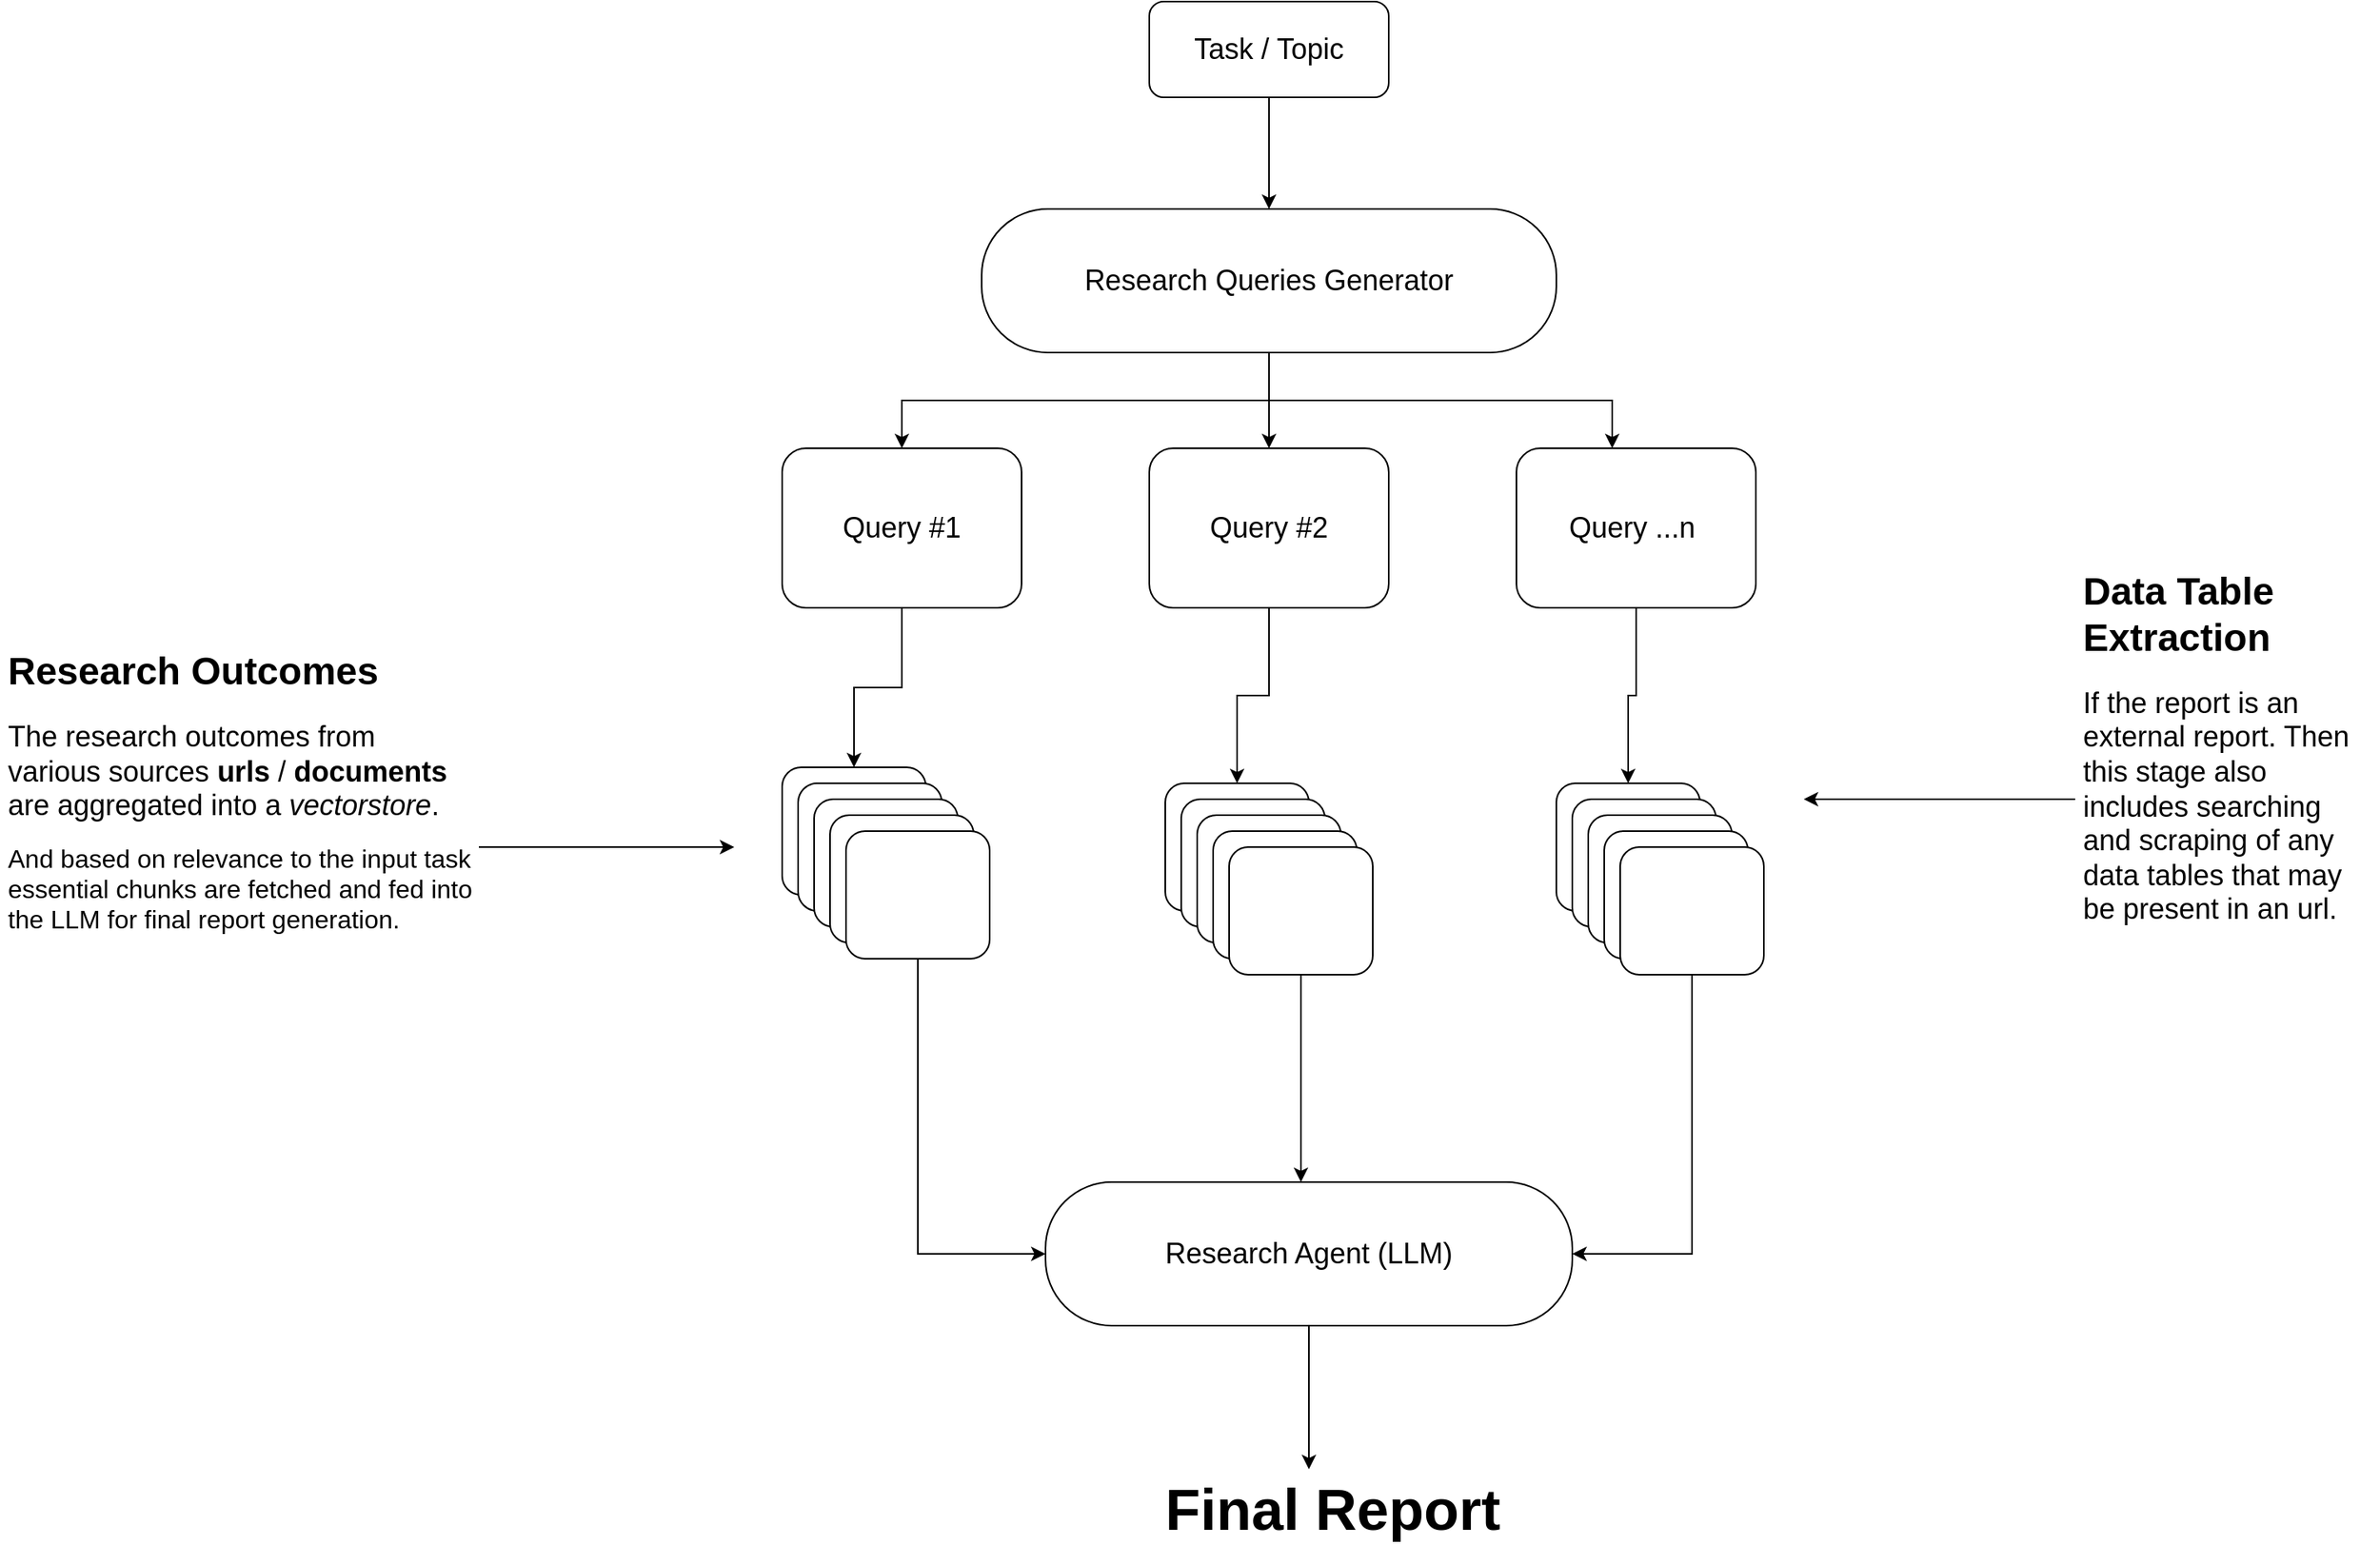 <mxfile version="24.0.1" type="device">
  <diagram name="Page-1" id="hvAmPYKnctJs__Q6j3h9">
    <mxGraphModel dx="2806" dy="1129" grid="1" gridSize="10" guides="1" tooltips="1" connect="1" arrows="1" fold="1" page="1" pageScale="1" pageWidth="850" pageHeight="1100" background="none" math="0" shadow="0">
      <root>
        <mxCell id="0" />
        <mxCell id="1" parent="0" />
        <mxCell id="79bZvjMdwzhUgqt72546-34" value="" style="edgeStyle=orthogonalEdgeStyle;rounded=0;orthogonalLoop=1;jettySize=auto;html=1;" edge="1" parent="1" source="Ap7LF9hm4Bev1nf1LY7q-2" target="79bZvjMdwzhUgqt72546-1">
          <mxGeometry relative="1" as="geometry" />
        </mxCell>
        <mxCell id="Ap7LF9hm4Bev1nf1LY7q-2" value="&lt;font style=&quot;font-size: 18px;&quot;&gt;Task / Topic&lt;/font&gt;" style="rounded=1;whiteSpace=wrap;html=1;" parent="1" vertex="1">
          <mxGeometry x="-70" y="70" width="150" height="60" as="geometry" />
        </mxCell>
        <mxCell id="79bZvjMdwzhUgqt72546-32" value="" style="edgeStyle=orthogonalEdgeStyle;rounded=0;orthogonalLoop=1;jettySize=auto;html=1;" edge="1" parent="1" source="79bZvjMdwzhUgqt72546-1" target="79bZvjMdwzhUgqt72546-3">
          <mxGeometry relative="1" as="geometry" />
        </mxCell>
        <mxCell id="79bZvjMdwzhUgqt72546-35" style="edgeStyle=orthogonalEdgeStyle;rounded=0;orthogonalLoop=1;jettySize=auto;html=1;exitX=0.5;exitY=1;exitDx=0;exitDy=0;entryX=0.5;entryY=0;entryDx=0;entryDy=0;" edge="1" parent="1" source="79bZvjMdwzhUgqt72546-1" target="79bZvjMdwzhUgqt72546-2">
          <mxGeometry relative="1" as="geometry" />
        </mxCell>
        <mxCell id="79bZvjMdwzhUgqt72546-1" value="&lt;span style=&quot;font-size: 18px;&quot;&gt;Research Queries Generator&lt;/span&gt;" style="rounded=1;whiteSpace=wrap;html=1;arcSize=46;" vertex="1" parent="1">
          <mxGeometry x="-175" y="200" width="360" height="90" as="geometry" />
        </mxCell>
        <mxCell id="79bZvjMdwzhUgqt72546-29" style="edgeStyle=orthogonalEdgeStyle;rounded=0;orthogonalLoop=1;jettySize=auto;html=1;exitX=0.5;exitY=1;exitDx=0;exitDy=0;entryX=0.5;entryY=0;entryDx=0;entryDy=0;" edge="1" parent="1" source="79bZvjMdwzhUgqt72546-2" target="79bZvjMdwzhUgqt72546-5">
          <mxGeometry relative="1" as="geometry" />
        </mxCell>
        <mxCell id="79bZvjMdwzhUgqt72546-2" value="&lt;font style=&quot;font-size: 18px;&quot;&gt;Query #1&lt;/font&gt;" style="rounded=1;whiteSpace=wrap;html=1;" vertex="1" parent="1">
          <mxGeometry x="-300" y="350" width="150" height="100" as="geometry" />
        </mxCell>
        <mxCell id="79bZvjMdwzhUgqt72546-30" value="" style="edgeStyle=orthogonalEdgeStyle;rounded=0;orthogonalLoop=1;jettySize=auto;html=1;" edge="1" parent="1" source="79bZvjMdwzhUgqt72546-3" target="79bZvjMdwzhUgqt72546-10">
          <mxGeometry relative="1" as="geometry" />
        </mxCell>
        <mxCell id="79bZvjMdwzhUgqt72546-3" value="&lt;span style=&quot;font-size: 18px;&quot;&gt;Query #2&lt;/span&gt;" style="rounded=1;whiteSpace=wrap;html=1;" vertex="1" parent="1">
          <mxGeometry x="-70" y="350" width="150" height="100" as="geometry" />
        </mxCell>
        <mxCell id="79bZvjMdwzhUgqt72546-31" value="" style="edgeStyle=orthogonalEdgeStyle;rounded=0;orthogonalLoop=1;jettySize=auto;html=1;" edge="1" parent="1" source="79bZvjMdwzhUgqt72546-4" target="79bZvjMdwzhUgqt72546-18">
          <mxGeometry relative="1" as="geometry" />
        </mxCell>
        <mxCell id="79bZvjMdwzhUgqt72546-4" value="&lt;span style=&quot;font-size: 18px;&quot;&gt;Query ...n&amp;nbsp;&lt;/span&gt;" style="rounded=1;whiteSpace=wrap;html=1;" vertex="1" parent="1">
          <mxGeometry x="160" y="350" width="150" height="100" as="geometry" />
        </mxCell>
        <mxCell id="79bZvjMdwzhUgqt72546-5" value="" style="rounded=1;whiteSpace=wrap;html=1;" vertex="1" parent="1">
          <mxGeometry x="-300" y="550" width="90" height="80" as="geometry" />
        </mxCell>
        <mxCell id="79bZvjMdwzhUgqt72546-6" value="" style="rounded=1;whiteSpace=wrap;html=1;" vertex="1" parent="1">
          <mxGeometry x="-290" y="560" width="90" height="80" as="geometry" />
        </mxCell>
        <mxCell id="79bZvjMdwzhUgqt72546-7" value="" style="rounded=1;whiteSpace=wrap;html=1;" vertex="1" parent="1">
          <mxGeometry x="-280" y="570" width="90" height="80" as="geometry" />
        </mxCell>
        <mxCell id="79bZvjMdwzhUgqt72546-8" value="" style="rounded=1;whiteSpace=wrap;html=1;" vertex="1" parent="1">
          <mxGeometry x="-270" y="580" width="90" height="80" as="geometry" />
        </mxCell>
        <mxCell id="79bZvjMdwzhUgqt72546-42" style="edgeStyle=orthogonalEdgeStyle;rounded=0;orthogonalLoop=1;jettySize=auto;html=1;entryX=1;entryY=0.5;entryDx=0;entryDy=0;" edge="1" parent="1" source="79bZvjMdwzhUgqt72546-9" target="79bZvjMdwzhUgqt72546-23">
          <mxGeometry relative="1" as="geometry">
            <Array as="points">
              <mxPoint x="-215" y="855" />
            </Array>
          </mxGeometry>
        </mxCell>
        <mxCell id="79bZvjMdwzhUgqt72546-9" value="" style="rounded=1;whiteSpace=wrap;html=1;" vertex="1" parent="1">
          <mxGeometry x="-260" y="590" width="90" height="80" as="geometry" />
        </mxCell>
        <mxCell id="79bZvjMdwzhUgqt72546-10" value="" style="rounded=1;whiteSpace=wrap;html=1;" vertex="1" parent="1">
          <mxGeometry x="-60" y="560" width="90" height="80" as="geometry" />
        </mxCell>
        <mxCell id="79bZvjMdwzhUgqt72546-11" value="" style="rounded=1;whiteSpace=wrap;html=1;" vertex="1" parent="1">
          <mxGeometry x="-50" y="570" width="90" height="80" as="geometry" />
        </mxCell>
        <mxCell id="79bZvjMdwzhUgqt72546-15" value="" style="rounded=1;whiteSpace=wrap;html=1;" vertex="1" parent="1">
          <mxGeometry x="-40" y="580" width="90" height="80" as="geometry" />
        </mxCell>
        <mxCell id="79bZvjMdwzhUgqt72546-16" value="" style="rounded=1;whiteSpace=wrap;html=1;" vertex="1" parent="1">
          <mxGeometry x="-30" y="590" width="90" height="80" as="geometry" />
        </mxCell>
        <mxCell id="79bZvjMdwzhUgqt72546-26" style="edgeStyle=orthogonalEdgeStyle;rounded=0;orthogonalLoop=1;jettySize=auto;html=1;" edge="1" parent="1" source="79bZvjMdwzhUgqt72546-17" target="79bZvjMdwzhUgqt72546-23">
          <mxGeometry relative="1" as="geometry">
            <Array as="points">
              <mxPoint x="25" y="890" />
              <mxPoint x="25" y="890" />
            </Array>
          </mxGeometry>
        </mxCell>
        <mxCell id="79bZvjMdwzhUgqt72546-17" value="" style="rounded=1;whiteSpace=wrap;html=1;" vertex="1" parent="1">
          <mxGeometry x="-20" y="600" width="90" height="80" as="geometry" />
        </mxCell>
        <mxCell id="79bZvjMdwzhUgqt72546-18" value="" style="rounded=1;whiteSpace=wrap;html=1;" vertex="1" parent="1">
          <mxGeometry x="185" y="560" width="90" height="80" as="geometry" />
        </mxCell>
        <mxCell id="79bZvjMdwzhUgqt72546-19" value="" style="rounded=1;whiteSpace=wrap;html=1;" vertex="1" parent="1">
          <mxGeometry x="195" y="570" width="90" height="80" as="geometry" />
        </mxCell>
        <mxCell id="79bZvjMdwzhUgqt72546-20" value="" style="rounded=1;whiteSpace=wrap;html=1;" vertex="1" parent="1">
          <mxGeometry x="205" y="580" width="90" height="80" as="geometry" />
        </mxCell>
        <mxCell id="79bZvjMdwzhUgqt72546-21" value="" style="rounded=1;whiteSpace=wrap;html=1;" vertex="1" parent="1">
          <mxGeometry x="215" y="590" width="90" height="80" as="geometry" />
        </mxCell>
        <mxCell id="79bZvjMdwzhUgqt72546-43" style="edgeStyle=orthogonalEdgeStyle;rounded=0;orthogonalLoop=1;jettySize=auto;html=1;entryX=0;entryY=0.5;entryDx=0;entryDy=0;" edge="1" parent="1" source="79bZvjMdwzhUgqt72546-22" target="79bZvjMdwzhUgqt72546-23">
          <mxGeometry relative="1" as="geometry">
            <Array as="points">
              <mxPoint x="270" y="855" />
            </Array>
          </mxGeometry>
        </mxCell>
        <mxCell id="79bZvjMdwzhUgqt72546-22" value="" style="rounded=1;whiteSpace=wrap;html=1;" vertex="1" parent="1">
          <mxGeometry x="225" y="600" width="90" height="80" as="geometry" />
        </mxCell>
        <mxCell id="79bZvjMdwzhUgqt72546-45" style="edgeStyle=orthogonalEdgeStyle;rounded=0;orthogonalLoop=1;jettySize=auto;html=1;exitX=0.5;exitY=0;exitDx=0;exitDy=0;" edge="1" parent="1" source="79bZvjMdwzhUgqt72546-23">
          <mxGeometry relative="1" as="geometry">
            <mxPoint x="30" y="990" as="targetPoint" />
          </mxGeometry>
        </mxCell>
        <mxCell id="79bZvjMdwzhUgqt72546-23" value="&lt;span style=&quot;font-size: 18px;&quot;&gt;Research Agent (LLM)&lt;/span&gt;" style="rounded=1;whiteSpace=wrap;html=1;arcSize=46;direction=west;" vertex="1" parent="1">
          <mxGeometry x="-135" y="810" width="330" height="90" as="geometry" />
        </mxCell>
        <mxCell id="79bZvjMdwzhUgqt72546-36" style="edgeStyle=orthogonalEdgeStyle;rounded=0;orthogonalLoop=1;jettySize=auto;html=1;exitX=0.5;exitY=1;exitDx=0;exitDy=0;entryX=0.4;entryY=0;entryDx=0;entryDy=0;entryPerimeter=0;" edge="1" parent="1" source="79bZvjMdwzhUgqt72546-1" target="79bZvjMdwzhUgqt72546-4">
          <mxGeometry relative="1" as="geometry" />
        </mxCell>
        <mxCell id="79bZvjMdwzhUgqt72546-39" style="edgeStyle=orthogonalEdgeStyle;rounded=0;orthogonalLoop=1;jettySize=auto;html=1;" edge="1" parent="1" source="79bZvjMdwzhUgqt72546-37">
          <mxGeometry relative="1" as="geometry">
            <mxPoint x="-330" y="600" as="targetPoint" />
          </mxGeometry>
        </mxCell>
        <mxCell id="79bZvjMdwzhUgqt72546-37" value="&lt;h1&gt;Research Outcomes&lt;/h1&gt;&lt;p&gt;&lt;font style=&quot;font-size: 18px;&quot;&gt;The research outcomes from various sources &lt;b style=&quot;&quot;&gt;urls&lt;/b&gt; / &lt;b style=&quot;&quot;&gt;documents&lt;/b&gt; are aggregated into a &lt;i style=&quot;&quot;&gt;vectorstore&lt;/i&gt;.&lt;/font&gt;&lt;/p&gt;&lt;p&gt;&lt;font size=&quot;3&quot;&gt;And based on relevance to the input task essential chunks are fetched and fed into the LLM for final report generation.&lt;/font&gt;&lt;/p&gt;" style="text;html=1;spacing=5;spacingTop=-20;whiteSpace=wrap;overflow=hidden;rounded=0;" vertex="1" parent="1">
          <mxGeometry x="-790" y="470" width="300" height="260" as="geometry" />
        </mxCell>
        <mxCell id="79bZvjMdwzhUgqt72546-41" style="edgeStyle=orthogonalEdgeStyle;rounded=0;orthogonalLoop=1;jettySize=auto;html=1;" edge="1" parent="1" source="79bZvjMdwzhUgqt72546-40">
          <mxGeometry relative="1" as="geometry">
            <mxPoint x="340" y="570" as="targetPoint" />
          </mxGeometry>
        </mxCell>
        <mxCell id="79bZvjMdwzhUgqt72546-40" value="&lt;h1&gt;Data Table Extraction&lt;/h1&gt;&lt;p&gt;&lt;font style=&quot;font-size: 18px;&quot;&gt;If the report is an external report. Then this stage also includes searching and scraping of any data tables that may be present in an url.&lt;/font&gt;&lt;/p&gt;" style="text;html=1;spacing=5;spacingTop=-20;whiteSpace=wrap;overflow=hidden;rounded=0;" vertex="1" parent="1">
          <mxGeometry x="510" y="420" width="190" height="300" as="geometry" />
        </mxCell>
        <mxCell id="79bZvjMdwzhUgqt72546-44" value="&lt;b&gt;&lt;font style=&quot;font-size: 36px;&quot;&gt;Final Report&lt;/font&gt;&lt;/b&gt;" style="text;html=1;align=center;verticalAlign=middle;whiteSpace=wrap;rounded=0;" vertex="1" parent="1">
          <mxGeometry x="-95" y="1000" width="280" height="30" as="geometry" />
        </mxCell>
      </root>
    </mxGraphModel>
  </diagram>
</mxfile>
